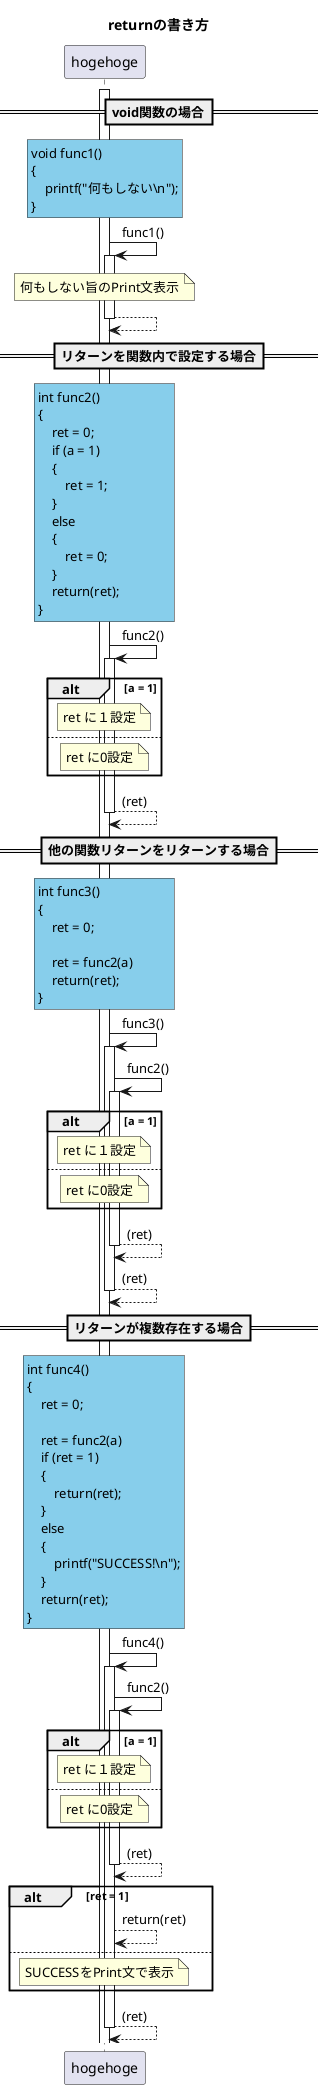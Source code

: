 @startuml return
title: returnの書き方

participant hogehoge

activate hogehoge
==void関数の場合==
rnote over hogehoge #SkyBlue
void func1()                     
{
    printf("何もしない\n");
}
end note
hogehoge -> hogehoge:func1()
activate hogehoge
    note over hogehoge
        何もしない旨のPrint文表示
    end note
return

==リターンを関数内で設定する場合==
rnote over hogehoge #SkyBlue
int func2()                     
{
    ret = 0;
    if (a = 1)
    {
        ret = 1;
    }
    else
    {
        ret = 0;
    }
    return(ret);
}
end note
hogehoge -> hogehoge:func2()
activate hogehoge
    alt a = 1
        note over hogehoge
            ret に１設定
        end note
    else
        note over hogehoge
            ret に0設定
        end note
    end
return(ret)

==他の関数リターンをリターンする場合==
rnote over hogehoge #SkyBlue
int func3()                     
{
    ret = 0;
    
    ret = func2(a)
    return(ret);
}
end note

hogehoge -> hogehoge:func3()
activate hogehoge
    hogehoge -> hogehoge:func2()
    activate hogehoge
        alt a = 1
            note over hogehoge
                ret に１設定
            end note
        else
            note over hogehoge
                ret に0設定
            end note
        end
    return(ret)
return(ret)
==リターンが複数存在する場合==
rnote over hogehoge #SkyBlue
int func4()                     
{
    ret = 0;
    
    ret = func2(a)
    if (ret = 1)
    {
        return(ret);
    }
    else
    {
        printf("SUCCESS!\n");
    }
    return(ret);
}
end note
hogehoge -> hogehoge:func4()
activate hogehoge
    hogehoge -> hogehoge:func2()
    activate hogehoge
        alt a = 1
            note over hogehoge
                ret に１設定
            end note
        else
            note over hogehoge
                ret に0設定
            end note
        end
    return(ret)
    alt ret = 1
        hogehoge --> hogehoge:return(ret)
    else
        note over hogehoge
            SUCCESSをPrint文で表示
        end note
    end
return(ret)

@enduml